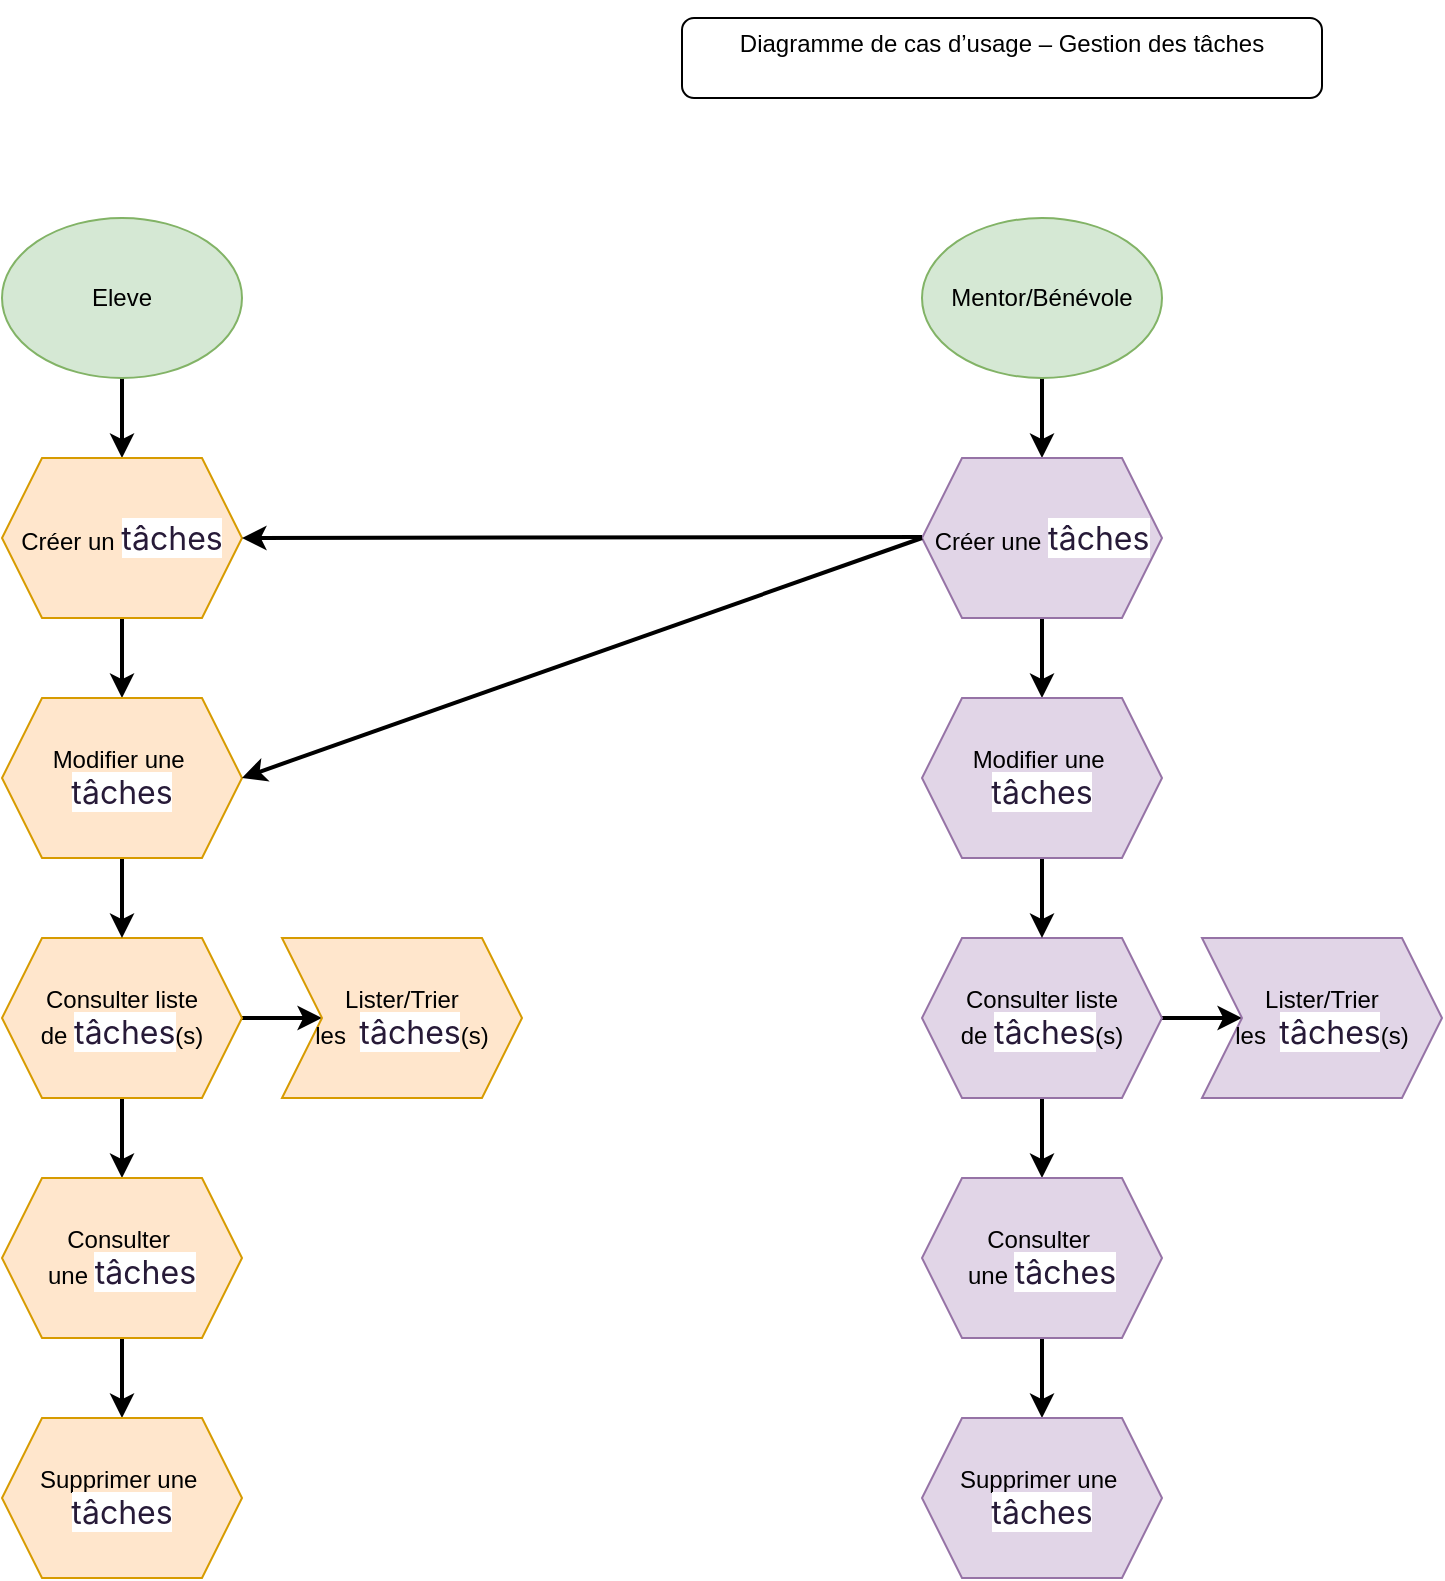 <mxfile version="27.0.6">
  <diagram name="Page-1" id="lN5oX9XPWasNmGCeiau4">
    <mxGraphModel dx="1058" dy="652" grid="1" gridSize="10" guides="1" tooltips="1" connect="1" arrows="1" fold="1" page="1" pageScale="1" pageWidth="827" pageHeight="1169" math="0" shadow="0">
      <root>
        <mxCell id="0" />
        <mxCell id="1" parent="0" />
        <mxCell id="MJ7YMQTuTzB0o4oYYbNs-1" value="&#xa;Diagramme de cas d’usage – Gestion des tâches&#xa;&#xa;" style="rounded=1;whiteSpace=wrap;html=1;" parent="1" vertex="1">
          <mxGeometry x="440" y="60" width="320" height="40" as="geometry" />
        </mxCell>
        <mxCell id="MJ7YMQTuTzB0o4oYYbNs-15" value="" style="edgeStyle=orthogonalEdgeStyle;rounded=0;orthogonalLoop=1;jettySize=auto;html=1;strokeWidth=2;" parent="1" source="MJ7YMQTuTzB0o4oYYbNs-2" target="MJ7YMQTuTzB0o4oYYbNs-4" edge="1">
          <mxGeometry relative="1" as="geometry" />
        </mxCell>
        <mxCell id="MJ7YMQTuTzB0o4oYYbNs-2" value="Eleve" style="ellipse;whiteSpace=wrap;html=1;fillColor=#d5e8d4;strokeColor=#82b366;" parent="1" vertex="1">
          <mxGeometry x="100" y="160" width="120" height="80" as="geometry" />
        </mxCell>
        <mxCell id="MJ7YMQTuTzB0o4oYYbNs-20" value="" style="edgeStyle=orthogonalEdgeStyle;rounded=0;orthogonalLoop=1;jettySize=auto;html=1;strokeWidth=2;" parent="1" source="MJ7YMQTuTzB0o4oYYbNs-3" target="MJ7YMQTuTzB0o4oYYbNs-6" edge="1">
          <mxGeometry relative="1" as="geometry" />
        </mxCell>
        <mxCell id="MJ7YMQTuTzB0o4oYYbNs-3" value="Mentor/Bénévole" style="ellipse;whiteSpace=wrap;html=1;fillColor=#d5e8d4;strokeColor=#82b366;" parent="1" vertex="1">
          <mxGeometry x="560" y="160" width="120" height="80" as="geometry" />
        </mxCell>
        <mxCell id="MJ7YMQTuTzB0o4oYYbNs-16" value="" style="edgeStyle=orthogonalEdgeStyle;rounded=0;orthogonalLoop=1;jettySize=auto;html=1;strokeWidth=2;" parent="1" source="MJ7YMQTuTzB0o4oYYbNs-4" target="MJ7YMQTuTzB0o4oYYbNs-12" edge="1">
          <mxGeometry relative="1" as="geometry" />
        </mxCell>
        <mxCell id="MJ7YMQTuTzB0o4oYYbNs-4" value="Créer un&amp;nbsp;&lt;span style=&quot;color: rgb(39, 26, 56); font-family: Inter; font-size: 16px; text-align: left; background-color: rgb(255, 255, 255);&quot;&gt;tâches&lt;/span&gt;" style="shape=hexagon;perimeter=hexagonPerimeter2;whiteSpace=wrap;html=1;fixedSize=1;fillColor=#ffe6cc;strokeColor=#d79b00;" parent="1" vertex="1">
          <mxGeometry x="100" y="280" width="120" height="80" as="geometry" />
        </mxCell>
        <mxCell id="MJ7YMQTuTzB0o4oYYbNs-18" value="" style="edgeStyle=orthogonalEdgeStyle;rounded=0;orthogonalLoop=1;jettySize=auto;html=1;strokeWidth=2;" parent="1" source="MJ7YMQTuTzB0o4oYYbNs-5" target="MJ7YMQTuTzB0o4oYYbNs-9" edge="1">
          <mxGeometry relative="1" as="geometry" />
        </mxCell>
        <mxCell id="MJ7YMQTuTzB0o4oYYbNs-31" value="" style="edgeStyle=orthogonalEdgeStyle;rounded=0;orthogonalLoop=1;jettySize=auto;html=1;strokeWidth=2;" parent="1" source="MJ7YMQTuTzB0o4oYYbNs-5" target="MJ7YMQTuTzB0o4oYYbNs-28" edge="1">
          <mxGeometry relative="1" as="geometry" />
        </mxCell>
        <mxCell id="MJ7YMQTuTzB0o4oYYbNs-5" value="Consulter liste de&amp;nbsp;&lt;span style=&quot;color: rgb(39, 26, 56); font-family: Inter; font-size: 16px; text-align: left; background-color: rgb(255, 255, 255);&quot;&gt;tâches&lt;/span&gt;(s)" style="shape=hexagon;perimeter=hexagonPerimeter2;whiteSpace=wrap;html=1;fixedSize=1;fillColor=#ffe6cc;strokeColor=#d79b00;" parent="1" vertex="1">
          <mxGeometry x="100" y="520" width="120" height="80" as="geometry" />
        </mxCell>
        <mxCell id="MJ7YMQTuTzB0o4oYYbNs-21" value="" style="edgeStyle=orthogonalEdgeStyle;rounded=0;orthogonalLoop=1;jettySize=auto;html=1;strokeWidth=2;" parent="1" source="MJ7YMQTuTzB0o4oYYbNs-6" target="MJ7YMQTuTzB0o4oYYbNs-14" edge="1">
          <mxGeometry relative="1" as="geometry" />
        </mxCell>
        <mxCell id="MJ7YMQTuTzB0o4oYYbNs-6" value="Créer une&amp;nbsp;&lt;span style=&quot;color: rgb(39, 26, 56); font-family: Inter; font-size: 16px; text-align: left; background-color: rgb(255, 255, 255);&quot;&gt;tâches&lt;/span&gt;" style="shape=hexagon;perimeter=hexagonPerimeter2;whiteSpace=wrap;html=1;fixedSize=1;fillColor=#e1d5e7;strokeColor=#9673a6;" parent="1" vertex="1">
          <mxGeometry x="560" y="280" width="120" height="80" as="geometry" />
        </mxCell>
        <mxCell id="MJ7YMQTuTzB0o4oYYbNs-23" value="" style="edgeStyle=orthogonalEdgeStyle;rounded=0;orthogonalLoop=1;jettySize=auto;html=1;strokeWidth=2;" parent="1" source="MJ7YMQTuTzB0o4oYYbNs-7" target="MJ7YMQTuTzB0o4oYYbNs-8" edge="1">
          <mxGeometry relative="1" as="geometry" />
        </mxCell>
        <mxCell id="MJ7YMQTuTzB0o4oYYbNs-30" value="" style="edgeStyle=orthogonalEdgeStyle;rounded=0;orthogonalLoop=1;jettySize=auto;html=1;strokeWidth=2;" parent="1" source="MJ7YMQTuTzB0o4oYYbNs-7" target="MJ7YMQTuTzB0o4oYYbNs-29" edge="1">
          <mxGeometry relative="1" as="geometry" />
        </mxCell>
        <mxCell id="MJ7YMQTuTzB0o4oYYbNs-7" value="Consulter liste de&amp;nbsp;&lt;span style=&quot;color: rgb(39, 26, 56); font-family: Inter; font-size: 16px; text-align: left; background-color: rgb(255, 255, 255);&quot;&gt;tâches&lt;/span&gt;(s)" style="shape=hexagon;perimeter=hexagonPerimeter2;whiteSpace=wrap;html=1;fixedSize=1;fillColor=#e1d5e7;strokeColor=#9673a6;" parent="1" vertex="1">
          <mxGeometry x="560" y="520" width="120" height="80" as="geometry" />
        </mxCell>
        <mxCell id="MJ7YMQTuTzB0o4oYYbNs-24" value="" style="edgeStyle=orthogonalEdgeStyle;rounded=0;orthogonalLoop=1;jettySize=auto;html=1;strokeWidth=2;" parent="1" source="MJ7YMQTuTzB0o4oYYbNs-8" target="MJ7YMQTuTzB0o4oYYbNs-11" edge="1">
          <mxGeometry relative="1" as="geometry" />
        </mxCell>
        <mxCell id="MJ7YMQTuTzB0o4oYYbNs-8" value="Consulter&amp;nbsp;&lt;div&gt;une&amp;nbsp;&lt;span style=&quot;background-color: rgb(255, 255, 255); color: rgb(39, 26, 56); font-family: Inter; font-size: 16px; text-align: left;&quot;&gt;tâches&lt;/span&gt;&lt;/div&gt;" style="shape=hexagon;perimeter=hexagonPerimeter2;whiteSpace=wrap;html=1;fixedSize=1;fillColor=#e1d5e7;strokeColor=#9673a6;" parent="1" vertex="1">
          <mxGeometry x="560" y="640" width="120" height="80" as="geometry" />
        </mxCell>
        <mxCell id="MJ7YMQTuTzB0o4oYYbNs-19" value="" style="edgeStyle=orthogonalEdgeStyle;rounded=0;orthogonalLoop=1;jettySize=auto;html=1;strokeWidth=2;" parent="1" source="MJ7YMQTuTzB0o4oYYbNs-9" target="MJ7YMQTuTzB0o4oYYbNs-10" edge="1">
          <mxGeometry relative="1" as="geometry" />
        </mxCell>
        <mxCell id="MJ7YMQTuTzB0o4oYYbNs-9" value="Consulter&amp;nbsp;&lt;div&gt;une&amp;nbsp;&lt;span style=&quot;background-color: rgb(255, 255, 255); color: rgb(39, 26, 56); font-family: Inter; font-size: 16px; text-align: left;&quot;&gt;tâches&lt;/span&gt;&lt;/div&gt;" style="shape=hexagon;perimeter=hexagonPerimeter2;whiteSpace=wrap;html=1;fixedSize=1;fillColor=#ffe6cc;strokeColor=#d79b00;" parent="1" vertex="1">
          <mxGeometry x="100" y="640" width="120" height="80" as="geometry" />
        </mxCell>
        <mxCell id="MJ7YMQTuTzB0o4oYYbNs-10" value="Supprimer une&amp;nbsp;&lt;div&gt;&lt;span style=&quot;color: rgb(39, 26, 56); font-family: Inter; font-size: 16px; text-align: left; background-color: rgb(255, 255, 255);&quot;&gt;tâches&lt;/span&gt;&lt;/div&gt;" style="shape=hexagon;perimeter=hexagonPerimeter2;whiteSpace=wrap;html=1;fixedSize=1;fillColor=#ffe6cc;strokeColor=#d79b00;" parent="1" vertex="1">
          <mxGeometry x="100" y="760" width="120" height="80" as="geometry" />
        </mxCell>
        <mxCell id="MJ7YMQTuTzB0o4oYYbNs-11" value="Supprimer une&amp;nbsp;&lt;div&gt;&lt;span style=&quot;color: rgb(39, 26, 56); font-family: Inter; font-size: 16px; text-align: left; background-color: rgb(255, 255, 255);&quot;&gt;tâches&lt;/span&gt;&lt;/div&gt;" style="shape=hexagon;perimeter=hexagonPerimeter2;whiteSpace=wrap;html=1;fixedSize=1;fillColor=#e1d5e7;strokeColor=#9673a6;" parent="1" vertex="1">
          <mxGeometry x="560" y="760" width="120" height="80" as="geometry" />
        </mxCell>
        <mxCell id="MJ7YMQTuTzB0o4oYYbNs-17" value="" style="edgeStyle=orthogonalEdgeStyle;rounded=0;orthogonalLoop=1;jettySize=auto;html=1;strokeWidth=2;" parent="1" source="MJ7YMQTuTzB0o4oYYbNs-12" target="MJ7YMQTuTzB0o4oYYbNs-5" edge="1">
          <mxGeometry relative="1" as="geometry" />
        </mxCell>
        <mxCell id="MJ7YMQTuTzB0o4oYYbNs-12" value="Modifier une&amp;nbsp;&lt;div&gt;&lt;span style=&quot;color: rgb(39, 26, 56); font-family: Inter; font-size: 16px; text-align: left; background-color: rgb(255, 255, 255);&quot;&gt;tâches&lt;/span&gt;&lt;/div&gt;" style="shape=hexagon;perimeter=hexagonPerimeter2;whiteSpace=wrap;html=1;fixedSize=1;fillColor=#ffe6cc;strokeColor=#d79b00;" parent="1" vertex="1">
          <mxGeometry x="100" y="400" width="120" height="80" as="geometry" />
        </mxCell>
        <mxCell id="MJ7YMQTuTzB0o4oYYbNs-22" value="" style="edgeStyle=orthogonalEdgeStyle;rounded=0;orthogonalLoop=1;jettySize=auto;html=1;strokeWidth=2;" parent="1" source="MJ7YMQTuTzB0o4oYYbNs-14" target="MJ7YMQTuTzB0o4oYYbNs-7" edge="1">
          <mxGeometry relative="1" as="geometry" />
        </mxCell>
        <mxCell id="MJ7YMQTuTzB0o4oYYbNs-14" value="Modifier une&amp;nbsp;&lt;div&gt;&lt;span style=&quot;color: rgb(39, 26, 56); font-family: Inter; font-size: 16px; text-align: left; background-color: rgb(255, 255, 255);&quot;&gt;tâches&lt;/span&gt;&lt;/div&gt;" style="shape=hexagon;perimeter=hexagonPerimeter2;whiteSpace=wrap;html=1;fixedSize=1;fillColor=#e1d5e7;strokeColor=#9673a6;" parent="1" vertex="1">
          <mxGeometry x="560" y="400" width="120" height="80" as="geometry" />
        </mxCell>
        <mxCell id="MJ7YMQTuTzB0o4oYYbNs-25" value="" style="endArrow=classic;html=1;rounded=0;strokeWidth=2;entryX=1;entryY=0.5;entryDx=0;entryDy=0;" parent="1" edge="1" target="MJ7YMQTuTzB0o4oYYbNs-4">
          <mxGeometry width="50" height="50" relative="1" as="geometry">
            <mxPoint x="560" y="319.5" as="sourcePoint" />
            <mxPoint x="240" y="319.5" as="targetPoint" />
          </mxGeometry>
        </mxCell>
        <mxCell id="MJ7YMQTuTzB0o4oYYbNs-28" value="Lister/Trier&lt;div&gt;les&amp;nbsp;&lt;span style=&quot;background-color: transparent; color: light-dark(rgb(0, 0, 0), rgb(255, 255, 255));&quot;&gt;&amp;nbsp;&lt;/span&gt;&lt;span style=&quot;color: rgb(39, 26, 56); font-family: Inter; font-size: 16px; text-align: left; background-color: rgb(255, 255, 255);&quot;&gt;tâches&lt;/span&gt;&lt;span style=&quot;background-color: transparent; color: light-dark(rgb(0, 0, 0), rgb(255, 255, 255));&quot;&gt;(s)&lt;/span&gt;&lt;/div&gt;" style="shape=step;perimeter=stepPerimeter;whiteSpace=wrap;html=1;fixedSize=1;fillColor=#ffe6cc;strokeColor=#d79b00;" parent="1" vertex="1">
          <mxGeometry x="240" y="520" width="120" height="80" as="geometry" />
        </mxCell>
        <mxCell id="MJ7YMQTuTzB0o4oYYbNs-29" value="Lister/Trier&lt;div&gt;les&amp;nbsp;&lt;span style=&quot;background-color: transparent; color: light-dark(rgb(0, 0, 0), rgb(255, 255, 255));&quot;&gt;&amp;nbsp;&lt;/span&gt;&lt;span style=&quot;color: rgb(39, 26, 56); font-family: Inter; font-size: 16px; text-align: left; background-color: rgb(255, 255, 255);&quot;&gt;tâches&lt;/span&gt;&lt;span style=&quot;background-color: transparent; color: light-dark(rgb(0, 0, 0), rgb(255, 255, 255));&quot;&gt;(s)&lt;/span&gt;&lt;/div&gt;" style="shape=step;perimeter=stepPerimeter;whiteSpace=wrap;html=1;fixedSize=1;fillColor=#e1d5e7;strokeColor=#9673a6;" parent="1" vertex="1">
          <mxGeometry x="700" y="520" width="120" height="80" as="geometry" />
        </mxCell>
        <mxCell id="J1kCQVl_lPesgUbQBqKq-1" value="" style="endArrow=classic;html=1;rounded=0;exitX=0;exitY=0.5;exitDx=0;exitDy=0;entryX=1;entryY=0.5;entryDx=0;entryDy=0;strokeWidth=2;" edge="1" parent="1" source="MJ7YMQTuTzB0o4oYYbNs-6" target="MJ7YMQTuTzB0o4oYYbNs-12">
          <mxGeometry width="50" height="50" relative="1" as="geometry">
            <mxPoint x="390" y="360" as="sourcePoint" />
            <mxPoint x="440" y="310" as="targetPoint" />
          </mxGeometry>
        </mxCell>
      </root>
    </mxGraphModel>
  </diagram>
</mxfile>
